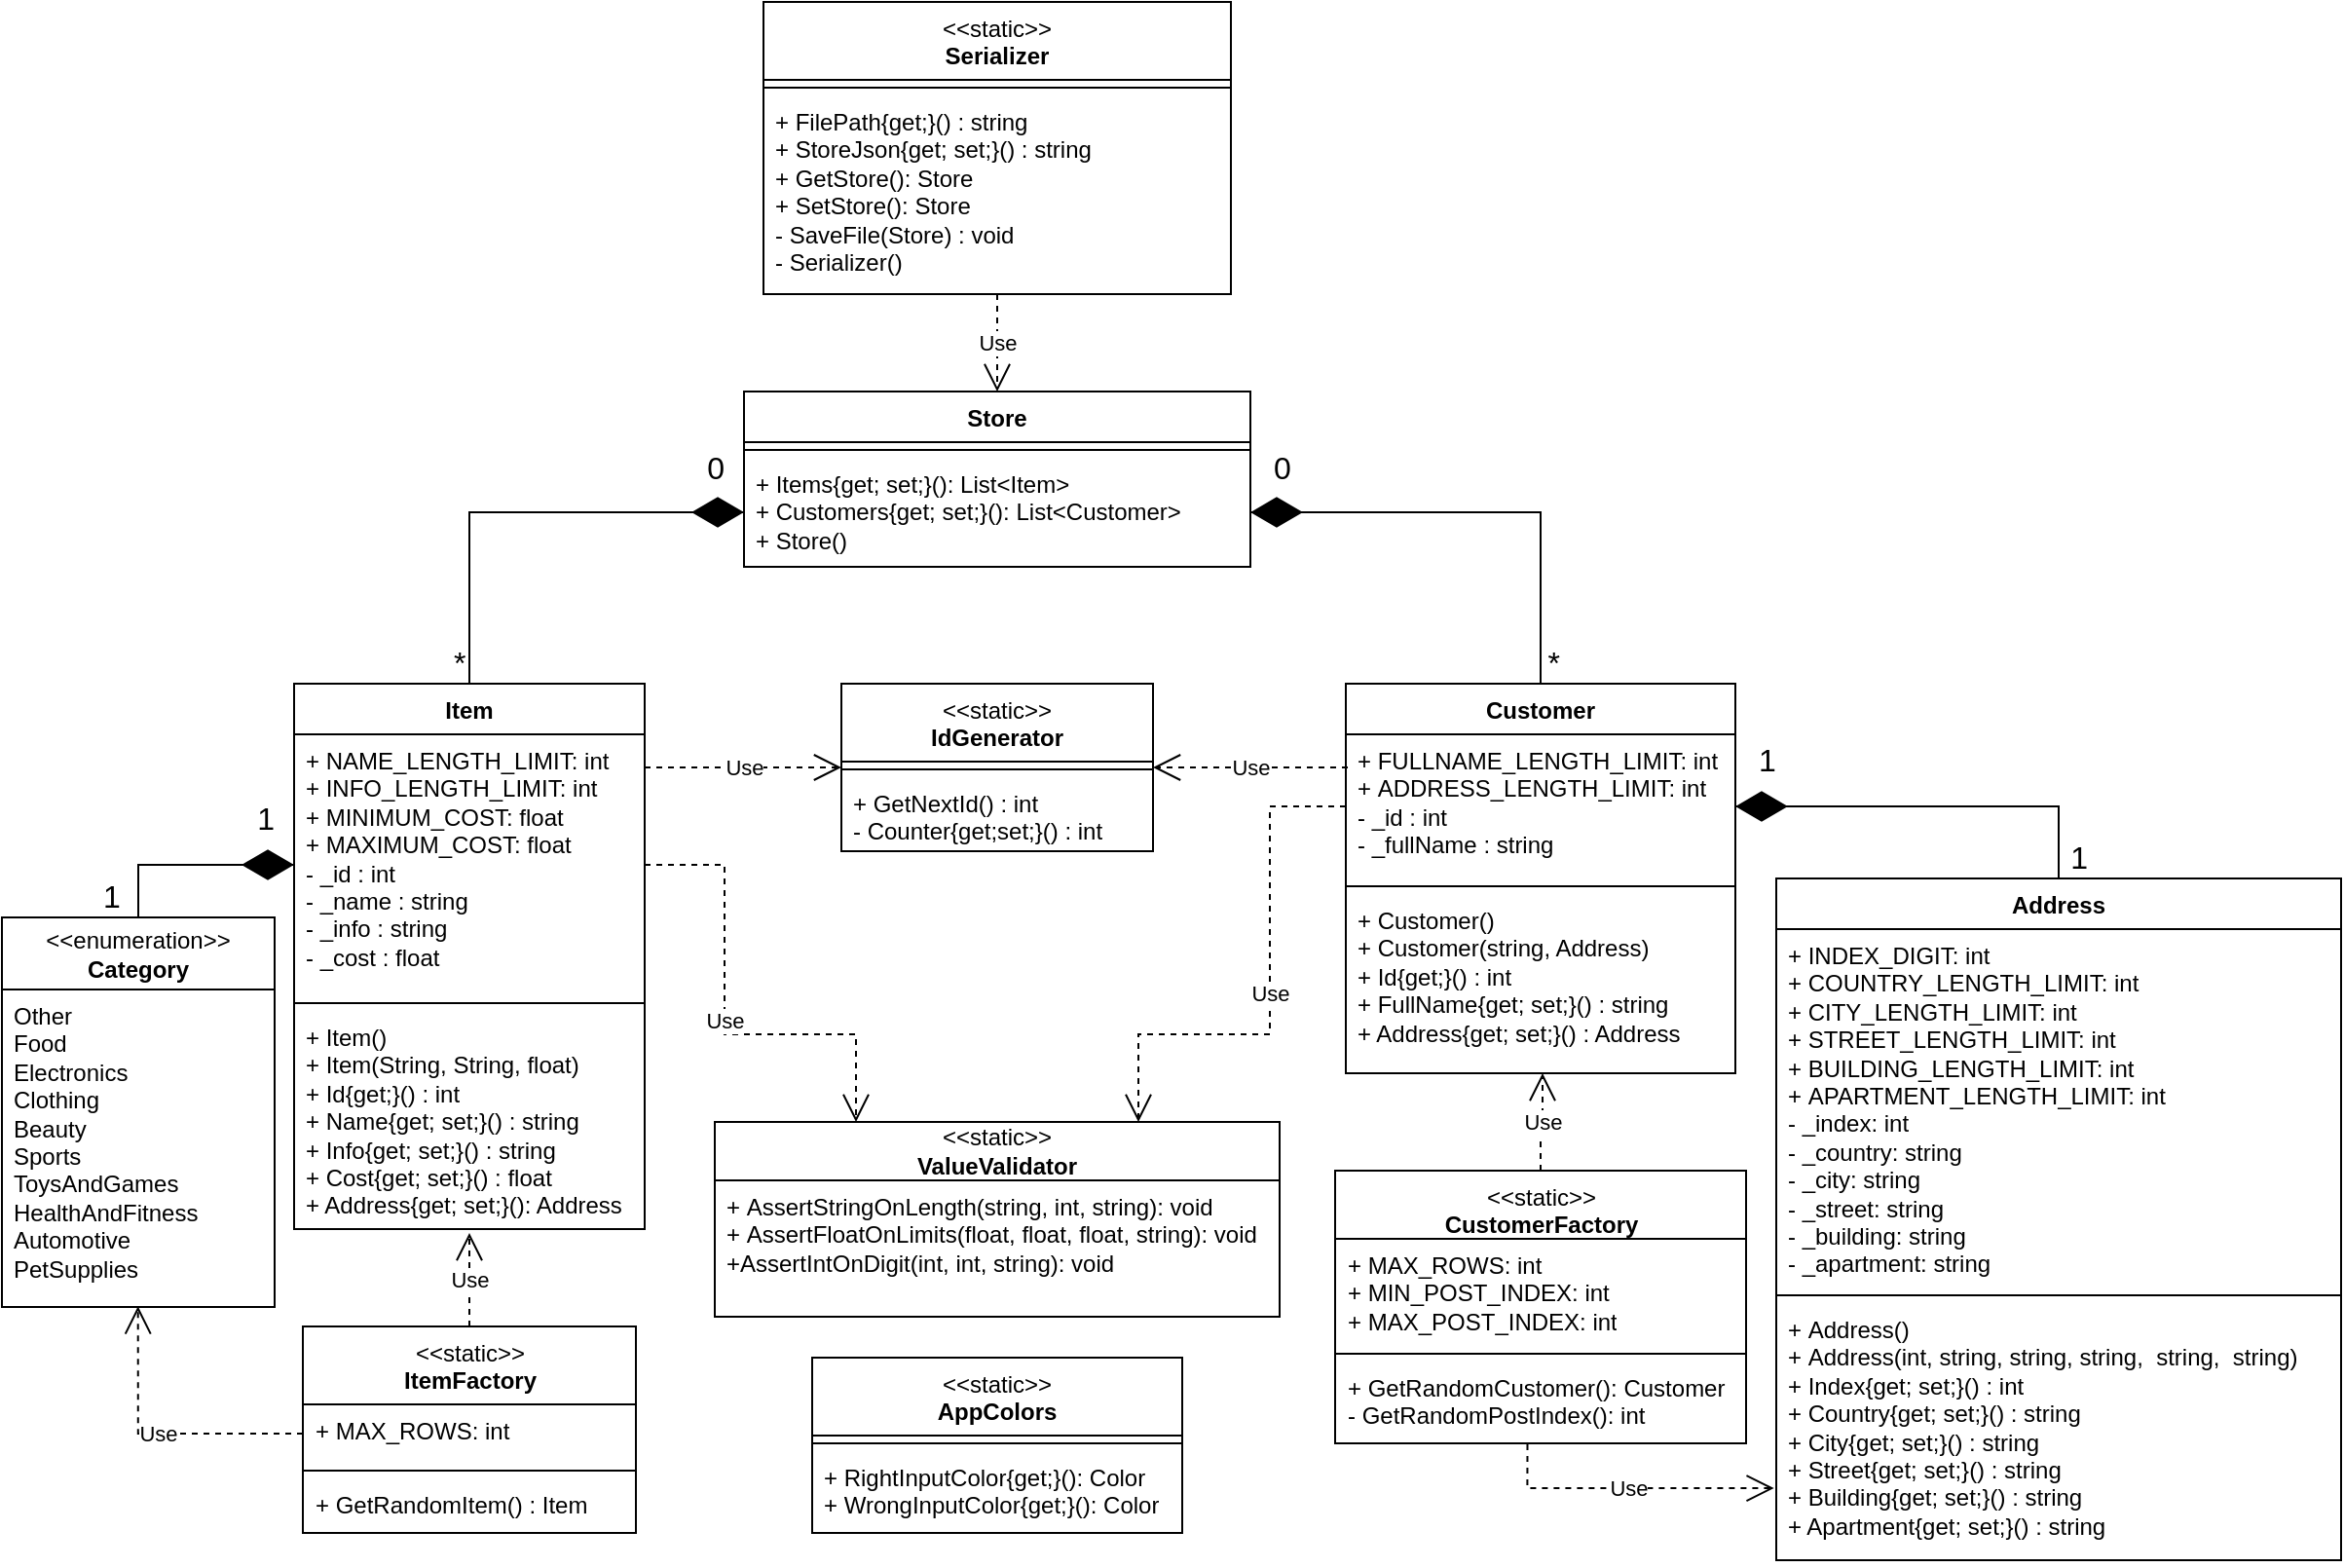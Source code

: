 <mxfile version="23.1.5" type="device">
  <diagram name="Страница — 1" id="dKUkYGr1s_UcH-8YKei1">
    <mxGraphModel dx="2261" dy="2013" grid="1" gridSize="10" guides="1" tooltips="1" connect="1" arrows="1" fold="1" page="1" pageScale="1" pageWidth="827" pageHeight="1169" math="0" shadow="0">
      <root>
        <mxCell id="0" />
        <mxCell id="1" parent="0" />
        <mxCell id="oU2BkXmcU1scd5kveSyB-1" value="Customer" style="swimlane;fontStyle=1;align=center;verticalAlign=top;childLayout=stackLayout;horizontal=1;startSize=26;horizontalStack=0;resizeParent=1;resizeParentMax=0;resizeLast=0;collapsible=1;marginBottom=0;whiteSpace=wrap;html=1;" parent="1" vertex="1">
          <mxGeometry x="499" y="-80" width="200" height="200" as="geometry" />
        </mxCell>
        <mxCell id="oU2BkXmcU1scd5kveSyB-2" value="+&amp;nbsp;FULLNAME_LENGTH_LIMIT: int&lt;br&gt;+&amp;nbsp;ADDRESS_LENGTH_LIMIT: int&lt;br&gt;- _id : int&lt;br&gt;- _fullName : string" style="text;strokeColor=none;fillColor=none;align=left;verticalAlign=top;spacingLeft=4;spacingRight=4;overflow=hidden;rotatable=0;points=[[0,0.5],[1,0.5]];portConstraint=eastwest;whiteSpace=wrap;html=1;" parent="oU2BkXmcU1scd5kveSyB-1" vertex="1">
          <mxGeometry y="26" width="200" height="74" as="geometry" />
        </mxCell>
        <mxCell id="oU2BkXmcU1scd5kveSyB-3" value="" style="line;strokeWidth=1;fillColor=none;align=left;verticalAlign=middle;spacingTop=-1;spacingLeft=3;spacingRight=3;rotatable=0;labelPosition=right;points=[];portConstraint=eastwest;strokeColor=inherit;" parent="oU2BkXmcU1scd5kveSyB-1" vertex="1">
          <mxGeometry y="100" width="200" height="8" as="geometry" />
        </mxCell>
        <mxCell id="oU2BkXmcU1scd5kveSyB-4" value="+&amp;nbsp;Customer()&lt;br style=&quot;border-color: var(--border-color);&quot;&gt;+ Customer(string, Address)&lt;br&gt;+ Id{get;}() : int&lt;br&gt;+ FullName{get; set;}() : string&lt;br&gt;+ Address{get; set;}() : Address" style="text;strokeColor=none;fillColor=none;align=left;verticalAlign=top;spacingLeft=4;spacingRight=4;overflow=hidden;rotatable=0;points=[[0,0.5],[1,0.5]];portConstraint=eastwest;whiteSpace=wrap;html=1;" parent="oU2BkXmcU1scd5kveSyB-1" vertex="1">
          <mxGeometry y="108" width="200" height="92" as="geometry" />
        </mxCell>
        <mxCell id="oU2BkXmcU1scd5kveSyB-5" value="Item" style="swimlane;fontStyle=1;align=center;verticalAlign=top;childLayout=stackLayout;horizontal=1;startSize=26;horizontalStack=0;resizeParent=1;resizeParentMax=0;resizeLast=0;collapsible=1;marginBottom=0;whiteSpace=wrap;html=1;" parent="1" vertex="1">
          <mxGeometry x="-41" y="-80" width="180" height="280" as="geometry" />
        </mxCell>
        <mxCell id="oU2BkXmcU1scd5kveSyB-6" value="+&amp;nbsp;NAME_LENGTH_LIMIT: int&lt;br&gt;+&amp;nbsp;INFO_LENGTH_LIMIT: int&lt;br&gt;+&amp;nbsp;MINIMUM_COST: float&lt;br&gt;+&amp;nbsp;MAXIMUM_COST: float&lt;br&gt;- _id : int&lt;br&gt;- _name : string&lt;br&gt;- _info : string&lt;br&gt;- _cost : float" style="text;strokeColor=none;fillColor=none;align=left;verticalAlign=top;spacingLeft=4;spacingRight=4;overflow=hidden;rotatable=0;points=[[0,0.5],[1,0.5]];portConstraint=eastwest;whiteSpace=wrap;html=1;" parent="oU2BkXmcU1scd5kveSyB-5" vertex="1">
          <mxGeometry y="26" width="180" height="134" as="geometry" />
        </mxCell>
        <mxCell id="oU2BkXmcU1scd5kveSyB-7" value="" style="line;strokeWidth=1;fillColor=none;align=left;verticalAlign=middle;spacingTop=-1;spacingLeft=3;spacingRight=3;rotatable=0;labelPosition=right;points=[];portConstraint=eastwest;strokeColor=inherit;" parent="oU2BkXmcU1scd5kveSyB-5" vertex="1">
          <mxGeometry y="160" width="180" height="8" as="geometry" />
        </mxCell>
        <mxCell id="oU2BkXmcU1scd5kveSyB-8" value="+&amp;nbsp;Item()&lt;br&gt;+&amp;nbsp;Item(String, String, float)&lt;br&gt;+ Id{get;}() : int&lt;br&gt;+ Name{get; set;}() : string&lt;br&gt;+ Info{get; set;}() : string&lt;br&gt;+ Cost{get; set;}() : float&lt;br&gt;+ Address{get; set;}(): Address" style="text;strokeColor=none;fillColor=none;align=left;verticalAlign=top;spacingLeft=4;spacingRight=4;overflow=hidden;rotatable=0;points=[[0,0.5],[1,0.5]];portConstraint=eastwest;whiteSpace=wrap;html=1;" parent="oU2BkXmcU1scd5kveSyB-5" vertex="1">
          <mxGeometry y="168" width="180" height="112" as="geometry" />
        </mxCell>
        <mxCell id="oU2BkXmcU1scd5kveSyB-9" value="&lt;span style=&quot;font-weight: normal;&quot;&gt;&amp;lt;&amp;lt;static&amp;gt;&amp;gt;&lt;/span&gt;&lt;br&gt;IdGenerator" style="swimlane;fontStyle=1;align=center;verticalAlign=top;childLayout=stackLayout;horizontal=1;startSize=40;horizontalStack=0;resizeParent=1;resizeParentMax=0;resizeLast=0;collapsible=1;marginBottom=0;whiteSpace=wrap;html=1;" parent="1" vertex="1">
          <mxGeometry x="240" y="-80" width="160" height="86" as="geometry" />
        </mxCell>
        <mxCell id="oU2BkXmcU1scd5kveSyB-11" value="" style="line;strokeWidth=1;fillColor=none;align=left;verticalAlign=middle;spacingTop=-1;spacingLeft=3;spacingRight=3;rotatable=0;labelPosition=right;points=[];portConstraint=eastwest;strokeColor=inherit;" parent="oU2BkXmcU1scd5kveSyB-9" vertex="1">
          <mxGeometry y="40" width="160" height="8" as="geometry" />
        </mxCell>
        <mxCell id="oU2BkXmcU1scd5kveSyB-12" value="+ GetNextId() : int&lt;br&gt;- Counter{get;set;}() : int" style="text;strokeColor=none;fillColor=none;align=left;verticalAlign=top;spacingLeft=4;spacingRight=4;overflow=hidden;rotatable=0;points=[[0,0.5],[1,0.5]];portConstraint=eastwest;whiteSpace=wrap;html=1;" parent="oU2BkXmcU1scd5kveSyB-9" vertex="1">
          <mxGeometry y="48" width="160" height="38" as="geometry" />
        </mxCell>
        <mxCell id="oU2BkXmcU1scd5kveSyB-17" value="&amp;lt;&amp;lt;static&amp;gt;&amp;gt;&lt;br&gt;&lt;b&gt;ValueValidator&lt;/b&gt;" style="swimlane;fontStyle=0;childLayout=stackLayout;horizontal=1;startSize=30;fillColor=none;horizontalStack=0;resizeParent=1;resizeParentMax=0;resizeLast=0;collapsible=1;marginBottom=0;whiteSpace=wrap;html=1;" parent="1" vertex="1">
          <mxGeometry x="175" y="145" width="290" height="100" as="geometry" />
        </mxCell>
        <mxCell id="oU2BkXmcU1scd5kveSyB-18" value="+&amp;nbsp;AssertStringOnLength(string, int, string): void&lt;br&gt;+&amp;nbsp;AssertFloatOnLimits(float, float,&amp;nbsp;&lt;span style=&quot;background-color: initial;&quot;&gt;float, string): void&lt;br&gt;+AssertIntOnDigit(int, int, string): void&lt;br&gt;&lt;/span&gt;" style="text;strokeColor=none;fillColor=none;align=left;verticalAlign=top;spacingLeft=4;spacingRight=4;overflow=hidden;rotatable=0;points=[[0,0.5],[1,0.5]];portConstraint=eastwest;whiteSpace=wrap;html=1;" parent="oU2BkXmcU1scd5kveSyB-17" vertex="1">
          <mxGeometry y="30" width="290" height="70" as="geometry" />
        </mxCell>
        <mxCell id="YUPpxHXHpWBwXL3RrCX6-3" value="&lt;span style=&quot;font-weight: normal;&quot;&gt;&amp;lt;&amp;lt;static&amp;gt;&amp;gt;&lt;/span&gt;&lt;br&gt;CustomerFactory" style="swimlane;fontStyle=1;align=center;verticalAlign=top;childLayout=stackLayout;horizontal=1;startSize=35;horizontalStack=0;resizeParent=1;resizeParentMax=0;resizeLast=0;collapsible=1;marginBottom=0;whiteSpace=wrap;html=1;" parent="1" vertex="1">
          <mxGeometry x="493.5" y="170" width="211" height="140" as="geometry" />
        </mxCell>
        <mxCell id="YUPpxHXHpWBwXL3RrCX6-4" value="+&amp;nbsp;MAX_ROWS: int&lt;br&gt;+&amp;nbsp;MIN_POST_INDEX: int&lt;br&gt;+&amp;nbsp;MAX_POST_INDEX: int&lt;br&gt;&lt;div&gt;&lt;br&gt;&lt;/div&gt;" style="text;strokeColor=none;fillColor=none;align=left;verticalAlign=top;spacingLeft=4;spacingRight=4;overflow=hidden;rotatable=0;points=[[0,0.5],[1,0.5]];portConstraint=eastwest;whiteSpace=wrap;html=1;" parent="YUPpxHXHpWBwXL3RrCX6-3" vertex="1">
          <mxGeometry y="35" width="211" height="55" as="geometry" />
        </mxCell>
        <mxCell id="YUPpxHXHpWBwXL3RrCX6-5" value="" style="line;strokeWidth=1;fillColor=none;align=left;verticalAlign=middle;spacingTop=-1;spacingLeft=3;spacingRight=3;rotatable=0;labelPosition=right;points=[];portConstraint=eastwest;strokeColor=inherit;" parent="YUPpxHXHpWBwXL3RrCX6-3" vertex="1">
          <mxGeometry y="90" width="211" height="8" as="geometry" />
        </mxCell>
        <mxCell id="YUPpxHXHpWBwXL3RrCX6-6" value="+&amp;nbsp;GetRandomCustomer(): Customer&lt;br&gt;- GetRandomPostIndex(): int" style="text;strokeColor=none;fillColor=none;align=left;verticalAlign=top;spacingLeft=4;spacingRight=4;overflow=hidden;rotatable=0;points=[[0,0.5],[1,0.5]];portConstraint=eastwest;whiteSpace=wrap;html=1;" parent="YUPpxHXHpWBwXL3RrCX6-3" vertex="1">
          <mxGeometry y="98" width="211" height="42" as="geometry" />
        </mxCell>
        <mxCell id="YUPpxHXHpWBwXL3RrCX6-7" value="&lt;span style=&quot;font-weight: normal;&quot;&gt;&amp;lt;&amp;lt;static&amp;gt;&amp;gt;&lt;/span&gt;&lt;br&gt;ItemFactory" style="swimlane;fontStyle=1;align=center;verticalAlign=top;childLayout=stackLayout;horizontal=1;startSize=40;horizontalStack=0;resizeParent=1;resizeParentMax=0;resizeLast=0;collapsible=1;marginBottom=0;whiteSpace=wrap;html=1;" parent="1" vertex="1">
          <mxGeometry x="-36.5" y="250" width="171" height="106" as="geometry" />
        </mxCell>
        <mxCell id="YUPpxHXHpWBwXL3RrCX6-8" value="+&amp;nbsp;MAX_ROWS: int" style="text;strokeColor=none;fillColor=none;align=left;verticalAlign=top;spacingLeft=4;spacingRight=4;overflow=hidden;rotatable=0;points=[[0,0.5],[1,0.5]];portConstraint=eastwest;whiteSpace=wrap;html=1;" parent="YUPpxHXHpWBwXL3RrCX6-7" vertex="1">
          <mxGeometry y="40" width="171" height="30" as="geometry" />
        </mxCell>
        <mxCell id="YUPpxHXHpWBwXL3RrCX6-9" value="" style="line;strokeWidth=1;fillColor=none;align=left;verticalAlign=middle;spacingTop=-1;spacingLeft=3;spacingRight=3;rotatable=0;labelPosition=right;points=[];portConstraint=eastwest;strokeColor=inherit;" parent="YUPpxHXHpWBwXL3RrCX6-7" vertex="1">
          <mxGeometry y="70" width="171" height="8" as="geometry" />
        </mxCell>
        <mxCell id="YUPpxHXHpWBwXL3RrCX6-10" value="+&amp;nbsp;GetRandomItem() : Item" style="text;strokeColor=none;fillColor=none;align=left;verticalAlign=top;spacingLeft=4;spacingRight=4;overflow=hidden;rotatable=0;points=[[0,0.5],[1,0.5]];portConstraint=eastwest;whiteSpace=wrap;html=1;" parent="YUPpxHXHpWBwXL3RrCX6-7" vertex="1">
          <mxGeometry y="78" width="171" height="28" as="geometry" />
        </mxCell>
        <mxCell id="YUPpxHXHpWBwXL3RrCX6-11" value="&lt;span style=&quot;font-weight: normal;&quot;&gt;&amp;lt;&amp;lt;static&amp;gt;&amp;gt;&lt;/span&gt;&lt;br&gt;Serializer" style="swimlane;fontStyle=1;align=center;verticalAlign=top;childLayout=stackLayout;horizontal=1;startSize=40;horizontalStack=0;resizeParent=1;resizeParentMax=0;resizeLast=0;collapsible=1;marginBottom=0;whiteSpace=wrap;html=1;" parent="1" vertex="1">
          <mxGeometry x="200" y="-430" width="240" height="150" as="geometry" />
        </mxCell>
        <mxCell id="YUPpxHXHpWBwXL3RrCX6-13" value="" style="line;strokeWidth=1;fillColor=none;align=left;verticalAlign=middle;spacingTop=-1;spacingLeft=3;spacingRight=3;rotatable=0;labelPosition=right;points=[];portConstraint=eastwest;strokeColor=inherit;" parent="YUPpxHXHpWBwXL3RrCX6-11" vertex="1">
          <mxGeometry y="40" width="240" height="8" as="geometry" />
        </mxCell>
        <mxCell id="YUPpxHXHpWBwXL3RrCX6-14" value="+ FilePath{get;}() : string&lt;br&gt;+ StoreJson{get; set;}() : string&lt;br&gt;+ GetStore(): Store&lt;br&gt;+ SetStore(): Store&lt;br&gt;&lt;div&gt;-&amp;nbsp;SaveFile(Store) : void&lt;/div&gt;&lt;div&gt;- Serializer()&lt;br&gt;&lt;/div&gt;" style="text;strokeColor=none;fillColor=none;align=left;verticalAlign=top;spacingLeft=4;spacingRight=4;overflow=hidden;rotatable=0;points=[[0,0.5],[1,0.5]];portConstraint=eastwest;whiteSpace=wrap;html=1;" parent="YUPpxHXHpWBwXL3RrCX6-11" vertex="1">
          <mxGeometry y="48" width="240" height="102" as="geometry" />
        </mxCell>
        <mxCell id="bea4LqYPN4ypu249EUO9-9" value="&amp;lt;&amp;lt;enumeration&amp;gt;&amp;gt;&lt;br style=&quot;border-color: var(--border-color); font-weight: 700;&quot;&gt;&lt;span style=&quot;font-weight: 700;&quot;&gt;Category&lt;/span&gt;" style="swimlane;fontStyle=0;childLayout=stackLayout;horizontal=1;startSize=37;fillColor=none;horizontalStack=0;resizeParent=1;resizeParentMax=0;resizeLast=0;collapsible=1;marginBottom=0;whiteSpace=wrap;html=1;" parent="1" vertex="1">
          <mxGeometry x="-191" y="40" width="140" height="200" as="geometry" />
        </mxCell>
        <mxCell id="bea4LqYPN4ypu249EUO9-10" value="&lt;div&gt;Other&lt;/div&gt;&lt;div&gt;Food&lt;/div&gt;&lt;div&gt;Electronics&lt;/div&gt;&lt;div&gt;Clothing&lt;/div&gt;&lt;div&gt;Beauty&lt;/div&gt;&lt;div&gt;Sports&lt;/div&gt;&lt;div&gt;ToysAndGames&lt;/div&gt;&lt;div&gt;HealthAndFitness&lt;/div&gt;&lt;div&gt;Automotive&lt;/div&gt;&lt;div&gt;PetSupplies&lt;/div&gt;" style="text;strokeColor=none;fillColor=none;align=left;verticalAlign=top;spacingLeft=4;spacingRight=4;overflow=hidden;rotatable=0;points=[[0,0.5],[1,0.5]];portConstraint=eastwest;whiteSpace=wrap;html=1;" parent="bea4LqYPN4ypu249EUO9-9" vertex="1">
          <mxGeometry y="37" width="140" height="163" as="geometry" />
        </mxCell>
        <mxCell id="bea4LqYPN4ypu249EUO9-13" value="Store" style="swimlane;fontStyle=1;align=center;verticalAlign=top;childLayout=stackLayout;horizontal=1;startSize=26;horizontalStack=0;resizeParent=1;resizeParentMax=0;resizeLast=0;collapsible=1;marginBottom=0;whiteSpace=wrap;html=1;" parent="1" vertex="1">
          <mxGeometry x="190" y="-230" width="260" height="90" as="geometry" />
        </mxCell>
        <mxCell id="bea4LqYPN4ypu249EUO9-15" value="" style="line;strokeWidth=1;fillColor=none;align=left;verticalAlign=middle;spacingTop=-1;spacingLeft=3;spacingRight=3;rotatable=0;labelPosition=right;points=[];portConstraint=eastwest;strokeColor=inherit;" parent="bea4LqYPN4ypu249EUO9-13" vertex="1">
          <mxGeometry y="26" width="260" height="8" as="geometry" />
        </mxCell>
        <mxCell id="bea4LqYPN4ypu249EUO9-16" value="+&amp;nbsp;Items{get; set;}(): List&amp;lt;Item&amp;gt;&lt;div&gt;+ Customers{get; set;}(): List&amp;lt;Customer&amp;gt;&lt;/div&gt;&lt;div&gt;+ Store()&lt;/div&gt;" style="text;strokeColor=none;fillColor=none;align=left;verticalAlign=top;spacingLeft=4;spacingRight=4;overflow=hidden;rotatable=0;points=[[0,0.5],[1,0.5]];portConstraint=eastwest;whiteSpace=wrap;html=1;" parent="bea4LqYPN4ypu249EUO9-13" vertex="1">
          <mxGeometry y="34" width="260" height="56" as="geometry" />
        </mxCell>
        <mxCell id="bea4LqYPN4ypu249EUO9-17" value="Address" style="swimlane;fontStyle=1;align=center;verticalAlign=top;childLayout=stackLayout;horizontal=1;startSize=26;horizontalStack=0;resizeParent=1;resizeParentMax=0;resizeLast=0;collapsible=1;marginBottom=0;whiteSpace=wrap;html=1;" parent="1" vertex="1">
          <mxGeometry x="720" y="20" width="290" height="350" as="geometry" />
        </mxCell>
        <mxCell id="bea4LqYPN4ypu249EUO9-18" value="+&amp;nbsp;INDEX_DIGIT: int&lt;br style=&quot;border-color: var(--border-color);&quot;&gt;+&amp;nbsp;COUNTRY_LENGTH_LIMIT: int&lt;br style=&quot;border-color: var(--border-color);&quot;&gt;+&amp;nbsp;CITY_LENGTH_LIMIT: int&lt;br style=&quot;border-color: var(--border-color);&quot;&gt;+&amp;nbsp;STREET_LENGTH_LIMIT: int&lt;br style=&quot;border-color: var(--border-color);&quot;&gt;+&amp;nbsp;BUILDING_LENGTH_LIMIT: int&lt;br style=&quot;border-color: var(--border-color);&quot;&gt;+&amp;nbsp;APARTMENT_LENGTH_LIMIT: int&lt;br&gt;-&amp;nbsp;_index: int&lt;br&gt;-&amp;nbsp;_country: string&lt;br&gt;- _city: string&lt;br&gt;- _street: string&lt;br&gt;- _building: string&lt;br&gt;- _apartment: string" style="text;strokeColor=none;fillColor=none;align=left;verticalAlign=top;spacingLeft=4;spacingRight=4;overflow=hidden;rotatable=0;points=[[0,0.5],[1,0.5]];portConstraint=eastwest;whiteSpace=wrap;html=1;" parent="bea4LqYPN4ypu249EUO9-17" vertex="1">
          <mxGeometry y="26" width="290" height="184" as="geometry" />
        </mxCell>
        <mxCell id="bea4LqYPN4ypu249EUO9-19" value="" style="line;strokeWidth=1;fillColor=none;align=left;verticalAlign=middle;spacingTop=-1;spacingLeft=3;spacingRight=3;rotatable=0;labelPosition=right;points=[];portConstraint=eastwest;strokeColor=inherit;" parent="bea4LqYPN4ypu249EUO9-17" vertex="1">
          <mxGeometry y="210" width="290" height="8" as="geometry" />
        </mxCell>
        <mxCell id="bea4LqYPN4ypu249EUO9-20" value="+&amp;nbsp;Address()&lt;br&gt;+&amp;nbsp;Address(int, string, string, string,&amp;nbsp; string,&amp;nbsp; string)&lt;br&gt;+ Index{get; set;}() : int&lt;br style=&quot;border-color: var(--border-color);&quot;&gt;+ Country{get; set;}() : string&lt;br&gt;+ City{get; set;}() : string&lt;br&gt;+ Street{get; set;}() : string&lt;br&gt;+ Building{get; set;}() : string&lt;br&gt;+ Apartment{get; set;}() : string" style="text;strokeColor=none;fillColor=none;align=left;verticalAlign=top;spacingLeft=4;spacingRight=4;overflow=hidden;rotatable=0;points=[[0,0.5],[1,0.5]];portConstraint=eastwest;whiteSpace=wrap;html=1;" parent="bea4LqYPN4ypu249EUO9-17" vertex="1">
          <mxGeometry y="218" width="290" height="132" as="geometry" />
        </mxCell>
        <mxCell id="bea4LqYPN4ypu249EUO9-51" value="" style="endArrow=none;html=1;edgeStyle=orthogonalEdgeStyle;rounded=0;entryX=0;entryY=0.5;entryDx=0;entryDy=0;exitX=0.5;exitY=0;exitDx=0;exitDy=0;" parent="1" source="bea4LqYPN4ypu249EUO9-9" target="oU2BkXmcU1scd5kveSyB-6" edge="1">
          <mxGeometry relative="1" as="geometry">
            <mxPoint x="-160" y="140" as="sourcePoint" />
            <mxPoint y="140" as="targetPoint" />
          </mxGeometry>
        </mxCell>
        <mxCell id="bea4LqYPN4ypu249EUO9-52" value="1" style="edgeLabel;resizable=0;html=1;align=left;verticalAlign=bottom;fontSize=16;" parent="bea4LqYPN4ypu249EUO9-51" connectable="0" vertex="1">
          <mxGeometry x="-1" relative="1" as="geometry">
            <mxPoint x="-20" as="offset" />
          </mxGeometry>
        </mxCell>
        <mxCell id="bea4LqYPN4ypu249EUO9-53" value="1" style="edgeLabel;resizable=0;html=1;align=right;verticalAlign=bottom;fontSize=16;" parent="bea4LqYPN4ypu249EUO9-51" connectable="0" vertex="1">
          <mxGeometry x="1" relative="1" as="geometry">
            <mxPoint x="-10" y="-13" as="offset" />
          </mxGeometry>
        </mxCell>
        <mxCell id="bea4LqYPN4ypu249EUO9-59" value="" style="endArrow=none;html=1;edgeStyle=orthogonalEdgeStyle;rounded=0;entryX=0;entryY=0.5;entryDx=0;entryDy=0;exitX=0.5;exitY=0;exitDx=0;exitDy=0;" parent="1" source="oU2BkXmcU1scd5kveSyB-5" target="bea4LqYPN4ypu249EUO9-16" edge="1">
          <mxGeometry relative="1" as="geometry">
            <mxPoint x="80" y="-190" as="sourcePoint" />
            <mxPoint x="240" y="-190" as="targetPoint" />
          </mxGeometry>
        </mxCell>
        <mxCell id="bea4LqYPN4ypu249EUO9-60" value="*" style="edgeLabel;resizable=0;html=1;align=left;verticalAlign=bottom;fontSize=16;" parent="bea4LqYPN4ypu249EUO9-59" connectable="0" vertex="1">
          <mxGeometry x="-1" relative="1" as="geometry">
            <mxPoint x="-10" as="offset" />
          </mxGeometry>
        </mxCell>
        <mxCell id="bea4LqYPN4ypu249EUO9-61" value="0" style="edgeLabel;resizable=0;html=1;align=right;verticalAlign=bottom;fontSize=16;" parent="bea4LqYPN4ypu249EUO9-59" connectable="0" vertex="1">
          <mxGeometry x="1" relative="1" as="geometry">
            <mxPoint x="-10" y="-12" as="offset" />
          </mxGeometry>
        </mxCell>
        <mxCell id="bea4LqYPN4ypu249EUO9-63" value="" style="endArrow=diamondThin;endFill=1;endSize=24;html=1;rounded=0;entryX=1;entryY=0.5;entryDx=0;entryDy=0;exitX=0.5;exitY=0;exitDx=0;exitDy=0;edgeStyle=orthogonalEdgeStyle;" parent="1" source="oU2BkXmcU1scd5kveSyB-1" target="bea4LqYPN4ypu249EUO9-16" edge="1">
          <mxGeometry width="160" relative="1" as="geometry">
            <mxPoint x="570" y="-200" as="sourcePoint" />
            <mxPoint x="730" y="-200" as="targetPoint" />
          </mxGeometry>
        </mxCell>
        <mxCell id="bea4LqYPN4ypu249EUO9-64" value="" style="endArrow=none;html=1;edgeStyle=orthogonalEdgeStyle;rounded=0;exitX=1;exitY=0.5;exitDx=0;exitDy=0;entryX=0.5;entryY=0;entryDx=0;entryDy=0;" parent="1" source="bea4LqYPN4ypu249EUO9-16" target="oU2BkXmcU1scd5kveSyB-1" edge="1">
          <mxGeometry relative="1" as="geometry">
            <mxPoint x="550" y="-200" as="sourcePoint" />
            <mxPoint x="710" y="-200" as="targetPoint" />
          </mxGeometry>
        </mxCell>
        <mxCell id="bea4LqYPN4ypu249EUO9-65" value="0" style="edgeLabel;resizable=0;html=1;align=left;verticalAlign=bottom;fontSize=16;" parent="bea4LqYPN4ypu249EUO9-64" connectable="0" vertex="1">
          <mxGeometry x="-1" relative="1" as="geometry">
            <mxPoint x="10" y="-12" as="offset" />
          </mxGeometry>
        </mxCell>
        <mxCell id="bea4LqYPN4ypu249EUO9-66" value="*" style="edgeLabel;resizable=0;html=1;align=right;verticalAlign=bottom;fontSize=16;" parent="bea4LqYPN4ypu249EUO9-64" connectable="0" vertex="1">
          <mxGeometry x="1" relative="1" as="geometry">
            <mxPoint x="10" as="offset" />
          </mxGeometry>
        </mxCell>
        <mxCell id="bea4LqYPN4ypu249EUO9-67" value="" style="endArrow=diamondThin;endFill=1;endSize=24;html=1;rounded=0;entryX=0;entryY=0.5;entryDx=0;entryDy=0;edgeStyle=orthogonalEdgeStyle;exitX=0.5;exitY=0;exitDx=0;exitDy=0;" parent="1" source="oU2BkXmcU1scd5kveSyB-5" target="bea4LqYPN4ypu249EUO9-16" edge="1">
          <mxGeometry width="160" relative="1" as="geometry">
            <mxPoint x="20" y="-130" as="sourcePoint" />
            <mxPoint x="180" y="-130" as="targetPoint" />
          </mxGeometry>
        </mxCell>
        <mxCell id="bea4LqYPN4ypu249EUO9-68" value="" style="endArrow=none;html=1;edgeStyle=orthogonalEdgeStyle;rounded=0;entryX=0.5;entryY=0;entryDx=0;entryDy=0;exitX=1;exitY=0.5;exitDx=0;exitDy=0;" parent="1" source="oU2BkXmcU1scd5kveSyB-2" target="bea4LqYPN4ypu249EUO9-17" edge="1">
          <mxGeometry relative="1" as="geometry">
            <mxPoint x="710" y="-23" as="sourcePoint" />
            <mxPoint x="790" y="-50" as="targetPoint" />
          </mxGeometry>
        </mxCell>
        <mxCell id="bea4LqYPN4ypu249EUO9-69" value="1" style="edgeLabel;resizable=0;html=1;align=left;verticalAlign=bottom;fontSize=16;" parent="bea4LqYPN4ypu249EUO9-68" connectable="0" vertex="1">
          <mxGeometry x="-1" relative="1" as="geometry">
            <mxPoint x="10" y="-13" as="offset" />
          </mxGeometry>
        </mxCell>
        <mxCell id="bea4LqYPN4ypu249EUO9-70" value="1" style="edgeLabel;resizable=0;html=1;align=right;verticalAlign=bottom;fontSize=16;" parent="bea4LqYPN4ypu249EUO9-68" connectable="0" vertex="1">
          <mxGeometry x="1" relative="1" as="geometry">
            <mxPoint x="15" as="offset" />
          </mxGeometry>
        </mxCell>
        <mxCell id="bea4LqYPN4ypu249EUO9-71" value="" style="endArrow=diamondThin;endFill=1;endSize=24;html=1;rounded=0;entryX=0;entryY=0.5;entryDx=0;entryDy=0;edgeStyle=orthogonalEdgeStyle;exitX=0.5;exitY=0;exitDx=0;exitDy=0;" parent="1" source="bea4LqYPN4ypu249EUO9-9" target="oU2BkXmcU1scd5kveSyB-6" edge="1">
          <mxGeometry width="160" relative="1" as="geometry">
            <mxPoint x="170" y="-70" as="sourcePoint" />
            <mxPoint x="210" y="-158" as="targetPoint" />
          </mxGeometry>
        </mxCell>
        <mxCell id="bea4LqYPN4ypu249EUO9-72" value="" style="endArrow=diamondThin;endFill=1;endSize=24;html=1;rounded=0;entryX=1;entryY=0.5;entryDx=0;entryDy=0;edgeStyle=orthogonalEdgeStyle;exitX=0.5;exitY=0;exitDx=0;exitDy=0;" parent="1" source="bea4LqYPN4ypu249EUO9-17" target="oU2BkXmcU1scd5kveSyB-2" edge="1">
          <mxGeometry width="160" relative="1" as="geometry">
            <mxPoint x="770" y="-60" as="sourcePoint" />
            <mxPoint x="810" y="-148" as="targetPoint" />
          </mxGeometry>
        </mxCell>
        <mxCell id="bea4LqYPN4ypu249EUO9-74" value="Use" style="endArrow=open;endSize=12;dashed=1;html=1;rounded=0;entryX=0.5;entryY=0;entryDx=0;entryDy=0;edgeStyle=orthogonalEdgeStyle;" parent="1" source="YUPpxHXHpWBwXL3RrCX6-14" target="bea4LqYPN4ypu249EUO9-13" edge="1">
          <mxGeometry width="160" relative="1" as="geometry">
            <mxPoint x="130" y="-280" as="sourcePoint" />
            <mxPoint x="290" y="-280" as="targetPoint" />
            <Array as="points">
              <mxPoint x="320" y="-280" />
              <mxPoint x="320" y="-280" />
            </Array>
          </mxGeometry>
        </mxCell>
        <mxCell id="bea4LqYPN4ypu249EUO9-75" value="Use" style="endArrow=open;endSize=12;dashed=1;html=1;rounded=0;entryX=0.5;entryY=1.018;entryDx=0;entryDy=0;entryPerimeter=0;edgeStyle=elbowEdgeStyle;exitX=0.5;exitY=0;exitDx=0;exitDy=0;" parent="1" source="YUPpxHXHpWBwXL3RrCX6-7" target="oU2BkXmcU1scd5kveSyB-8" edge="1">
          <mxGeometry width="160" relative="1" as="geometry">
            <mxPoint x="49" y="250" as="sourcePoint" />
            <mxPoint x="390" y="230" as="targetPoint" />
          </mxGeometry>
        </mxCell>
        <mxCell id="bea4LqYPN4ypu249EUO9-76" value="Use" style="endArrow=open;endSize=12;dashed=1;html=1;rounded=0;edgeStyle=orthogonalEdgeStyle;exitX=0.5;exitY=0;exitDx=0;exitDy=0;" parent="1" source="YUPpxHXHpWBwXL3RrCX6-3" target="oU2BkXmcU1scd5kveSyB-4" edge="1">
          <mxGeometry width="160" relative="1" as="geometry">
            <mxPoint x="600" y="160" as="sourcePoint" />
            <mxPoint x="59" y="212" as="targetPoint" />
            <Array as="points">
              <mxPoint x="599" y="145" />
              <mxPoint x="600" y="145" />
            </Array>
          </mxGeometry>
        </mxCell>
        <mxCell id="bea4LqYPN4ypu249EUO9-83" value="Use" style="endArrow=open;endSize=12;dashed=1;html=1;rounded=0;edgeStyle=elbowEdgeStyle;elbow=vertical;entryX=-0.03;entryY=0.23;entryDx=0;entryDy=0;entryPerimeter=0;" parent="1" edge="1">
          <mxGeometry width="160" relative="1" as="geometry">
            <mxPoint x="500" y="-36.98" as="sourcePoint" />
            <mxPoint x="400" y="-37" as="targetPoint" />
            <Array as="points">
              <mxPoint x="457" y="-37" />
            </Array>
          </mxGeometry>
        </mxCell>
        <mxCell id="bea4LqYPN4ypu249EUO9-82" value="Use" style="endArrow=open;endSize=12;dashed=1;html=1;rounded=0;edgeStyle=elbowEdgeStyle;elbow=vertical;entryX=0;entryY=0.5;entryDx=0;entryDy=0;" parent="1" source="oU2BkXmcU1scd5kveSyB-6" target="oU2BkXmcU1scd5kveSyB-9" edge="1">
          <mxGeometry width="160" relative="1" as="geometry">
            <mxPoint x="190" y="-10" as="sourcePoint" />
            <mxPoint x="190" y="-90" as="targetPoint" />
            <Array as="points">
              <mxPoint x="190" y="-37" />
            </Array>
          </mxGeometry>
        </mxCell>
        <mxCell id="bea4LqYPN4ypu249EUO9-77" value="Use" style="endArrow=open;endSize=12;dashed=1;html=1;rounded=0;exitX=1;exitY=0.5;exitDx=0;exitDy=0;entryX=0.25;entryY=0;entryDx=0;entryDy=0;edgeStyle=orthogonalEdgeStyle;" parent="1" source="oU2BkXmcU1scd5kveSyB-6" target="oU2BkXmcU1scd5kveSyB-17" edge="1">
          <mxGeometry width="160" relative="1" as="geometry">
            <mxPoint x="59" y="212" as="sourcePoint" />
            <mxPoint x="59" y="280" as="targetPoint" />
            <Array as="points">
              <mxPoint x="180" y="13" />
              <mxPoint x="180" y="100" />
              <mxPoint x="248" y="100" />
            </Array>
          </mxGeometry>
        </mxCell>
        <mxCell id="bea4LqYPN4ypu249EUO9-79" value="Use" style="endArrow=open;endSize=12;dashed=1;html=1;rounded=0;exitX=0;exitY=0.5;exitDx=0;exitDy=0;entryX=0.75;entryY=0;entryDx=0;entryDy=0;edgeStyle=orthogonalEdgeStyle;" parent="1" source="oU2BkXmcU1scd5kveSyB-2" target="oU2BkXmcU1scd5kveSyB-17" edge="1">
          <mxGeometry width="160" relative="1" as="geometry">
            <mxPoint x="159" y="33" as="sourcePoint" />
            <mxPoint x="268" y="165" as="targetPoint" />
            <Array as="points">
              <mxPoint x="460" y="-17" />
              <mxPoint x="460" y="100" />
              <mxPoint x="393" y="100" />
            </Array>
          </mxGeometry>
        </mxCell>
        <mxCell id="bea4LqYPN4ypu249EUO9-84" value="Use" style="endArrow=open;endSize=12;dashed=1;html=1;rounded=0;exitX=0;exitY=0.5;exitDx=0;exitDy=0;edgeStyle=orthogonalEdgeStyle;entryX=0.499;entryY=0.998;entryDx=0;entryDy=0;entryPerimeter=0;" parent="1" source="YUPpxHXHpWBwXL3RrCX6-8" target="bea4LqYPN4ypu249EUO9-10" edge="1">
          <mxGeometry width="160" relative="1" as="geometry">
            <mxPoint x="-260" y="302.58" as="sourcePoint" />
            <mxPoint x="-100" y="302.58" as="targetPoint" />
          </mxGeometry>
        </mxCell>
        <mxCell id="bea4LqYPN4ypu249EUO9-85" value="Use" style="endArrow=open;endSize=12;dashed=1;html=1;rounded=0;entryX=-0.004;entryY=0.72;entryDx=0;entryDy=0;entryPerimeter=0;edgeStyle=orthogonalEdgeStyle;exitX=0.468;exitY=1.012;exitDx=0;exitDy=0;exitPerimeter=0;" parent="1" source="YUPpxHXHpWBwXL3RrCX6-6" target="bea4LqYPN4ypu249EUO9-20" edge="1">
          <mxGeometry width="160" relative="1" as="geometry">
            <mxPoint x="568" y="415" as="sourcePoint" />
            <mxPoint x="530" y="350" as="targetPoint" />
          </mxGeometry>
        </mxCell>
        <mxCell id="o86-RlVMLU8QY38OQ1_Z-1" value="&lt;span style=&quot;font-weight: normal;&quot;&gt;&amp;lt;&amp;lt;static&amp;gt;&amp;gt;&lt;/span&gt;&lt;br&gt;AppColors" style="swimlane;fontStyle=1;align=center;verticalAlign=top;childLayout=stackLayout;horizontal=1;startSize=40;horizontalStack=0;resizeParent=1;resizeParentMax=0;resizeLast=0;collapsible=1;marginBottom=0;whiteSpace=wrap;html=1;" vertex="1" parent="1">
          <mxGeometry x="225" y="266" width="190" height="90" as="geometry" />
        </mxCell>
        <mxCell id="o86-RlVMLU8QY38OQ1_Z-3" value="" style="line;strokeWidth=1;fillColor=none;align=left;verticalAlign=middle;spacingTop=-1;spacingLeft=3;spacingRight=3;rotatable=0;labelPosition=right;points=[];portConstraint=eastwest;strokeColor=inherit;" vertex="1" parent="o86-RlVMLU8QY38OQ1_Z-1">
          <mxGeometry y="40" width="190" height="8" as="geometry" />
        </mxCell>
        <mxCell id="o86-RlVMLU8QY38OQ1_Z-4" value="+&amp;nbsp;RightInputColor{get;}(): Color&lt;br&gt;+ WrongInputColor{get;}(): Color" style="text;strokeColor=none;fillColor=none;align=left;verticalAlign=top;spacingLeft=4;spacingRight=4;overflow=hidden;rotatable=0;points=[[0,0.5],[1,0.5]];portConstraint=eastwest;whiteSpace=wrap;html=1;" vertex="1" parent="o86-RlVMLU8QY38OQ1_Z-1">
          <mxGeometry y="48" width="190" height="42" as="geometry" />
        </mxCell>
      </root>
    </mxGraphModel>
  </diagram>
</mxfile>
